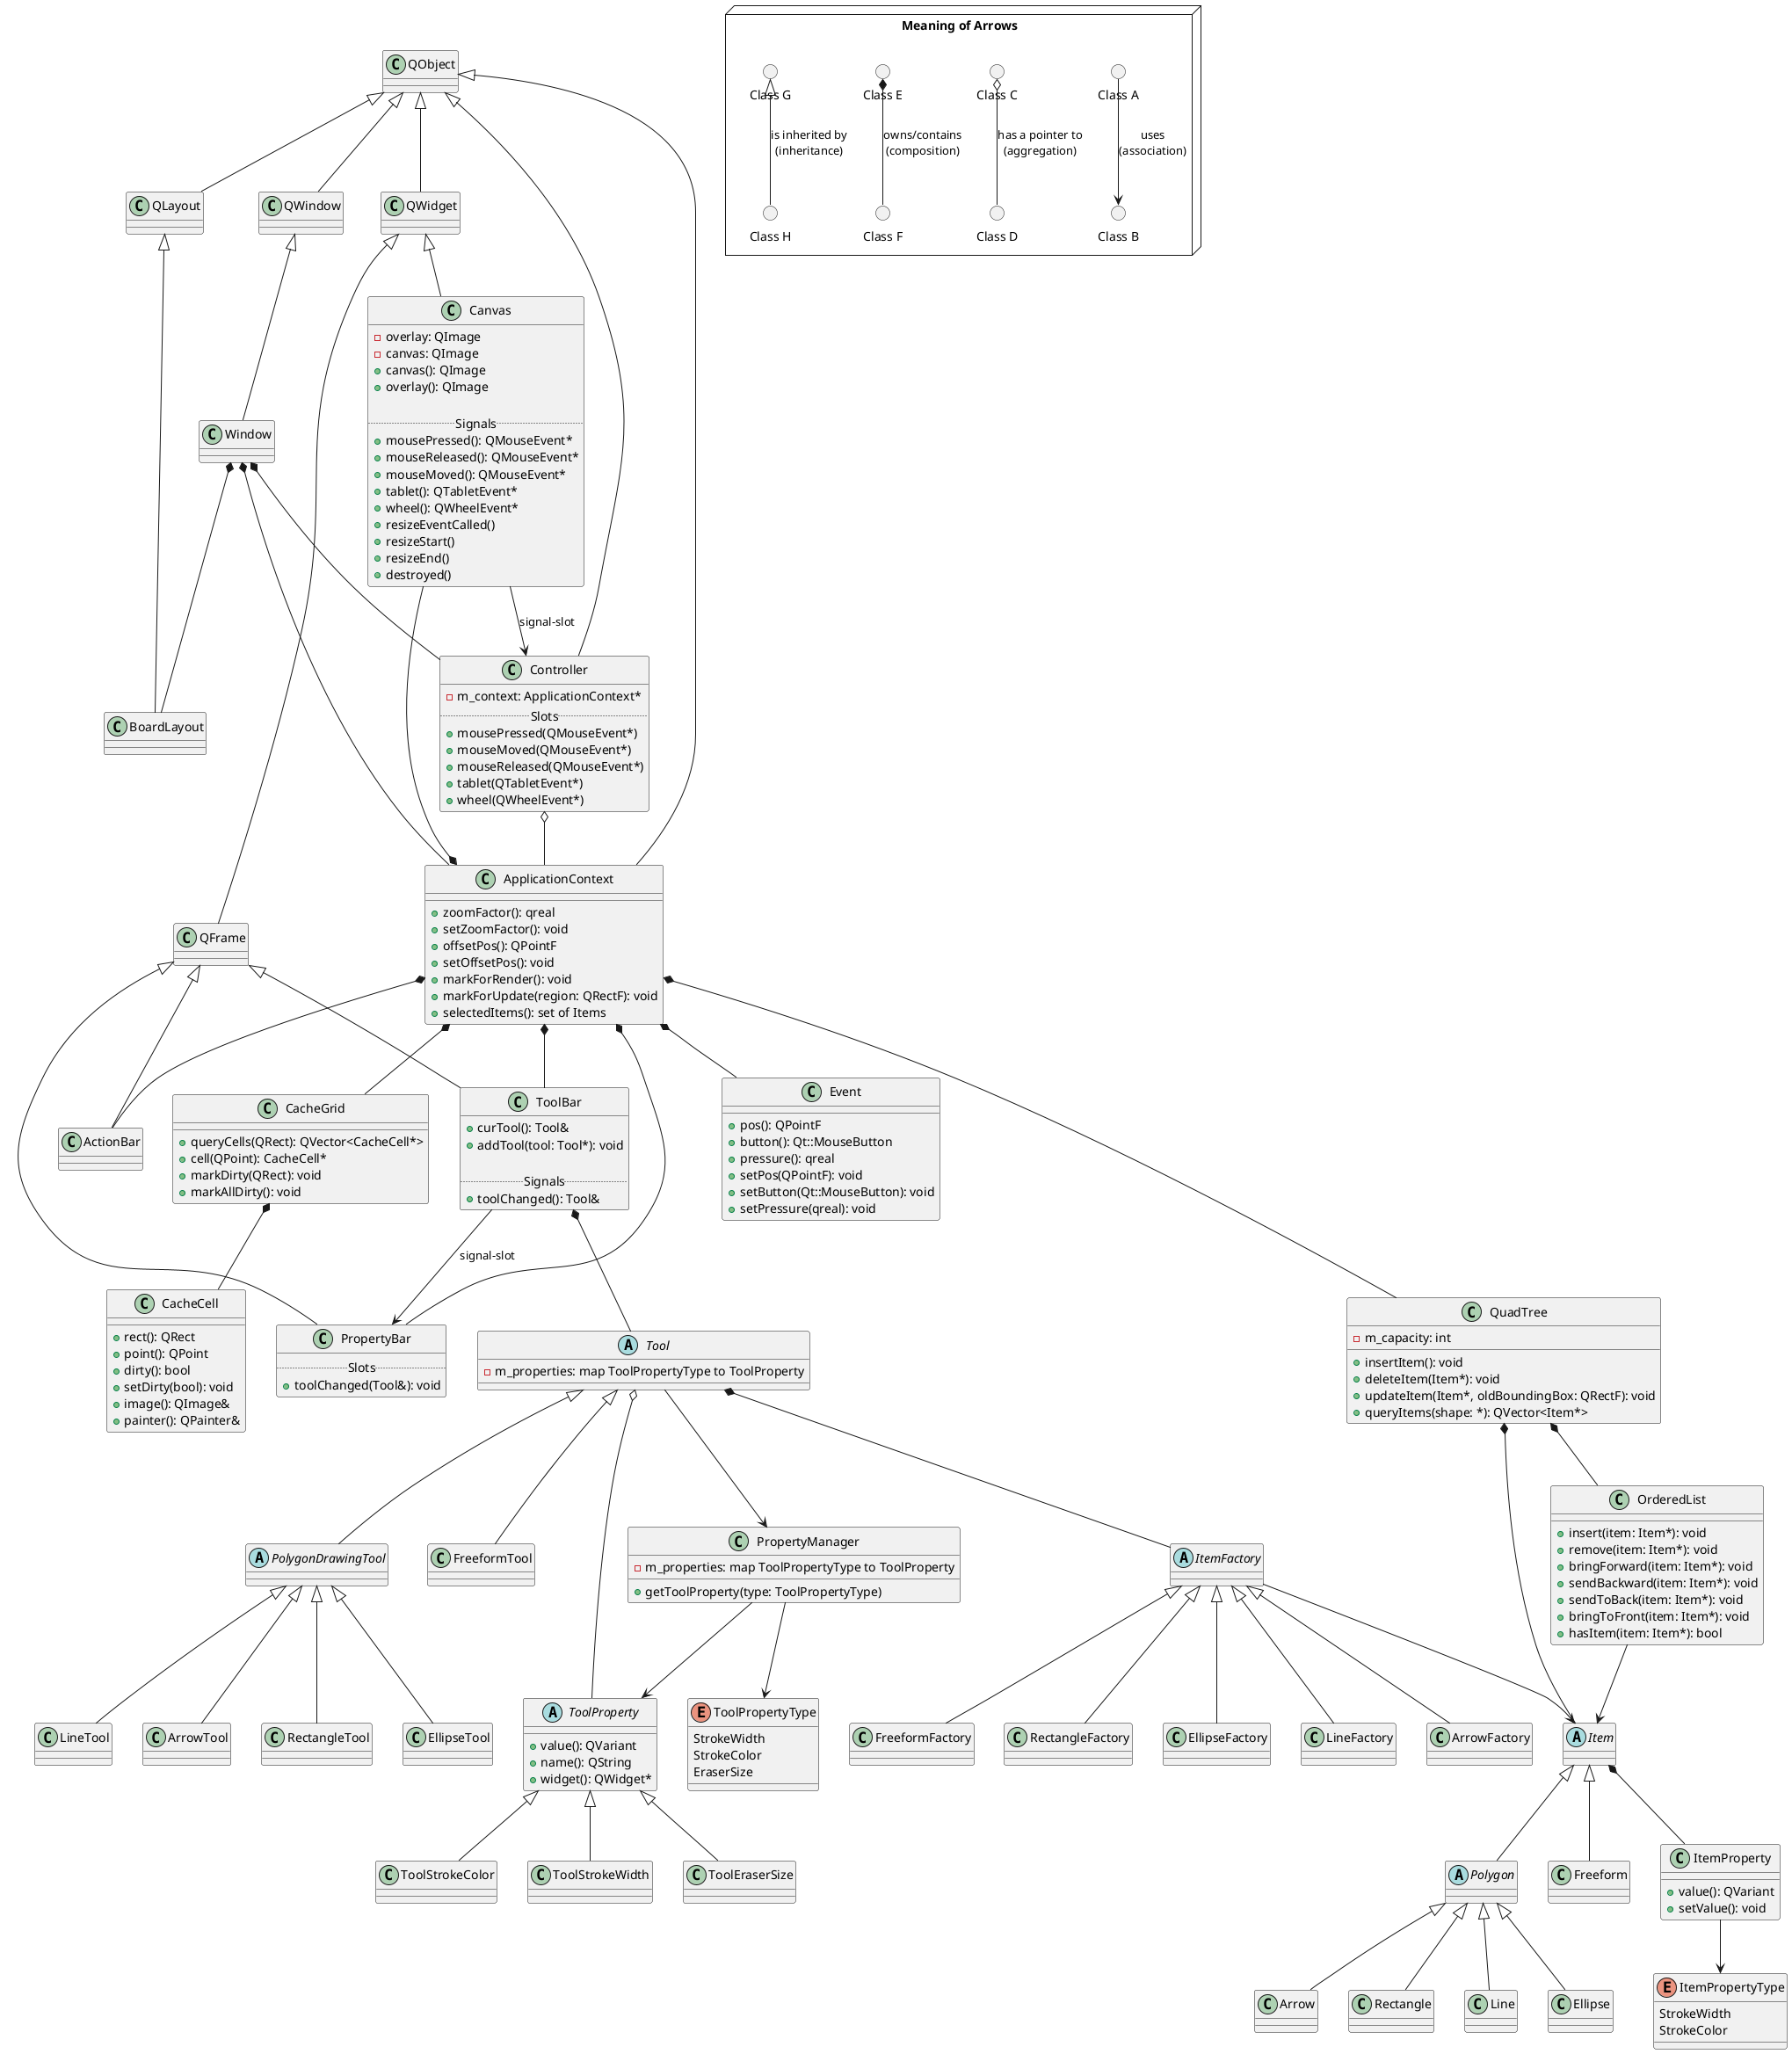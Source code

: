 @startuml plantuml

' o-- has-a relationship
' --> uses
' *-- contains (can not exist without it)

node "Meaning of Arrows" {
    () "Class A" as ClassA
    () "Class B" as ClassB
    () "Class C" as ClassC
    () "Class D" as ClassD
    () "Class E" as ClassE
    () "Class F" as ClassF
    () "Class G" as ClassG
    () "Class H" as ClassH

    ClassA --> ClassB : uses\n(association)
    ClassC o-- ClassD : has a pointer to\n(aggregation)
    ClassE *-- ClassF : owns/contains\n(composition)
    ClassG <|-- ClassH: is inherited by\n(inheritance)
}

class Canvas extends QWidget {
    -overlay: QImage
    -canvas: QImage
    +canvas(): QImage
    +overlay(): QImage

    .. Signals ..
    +mousePressed(): QMouseEvent*
    +mouseReleased(): QMouseEvent*
    +mouseMoved(): QMouseEvent*
    +tablet(): QTabletEvent*
    +wheel(): QWheelEvent*
    +resizeEventCalled()
    +resizeStart()
    +resizeEnd()
    +destroyed()
}

class Controller extends QObject {
    -m_context: ApplicationContext*
    .. Slots ..
    +mousePressed(QMouseEvent*)
    +mouseMoved(QMouseEvent*)
    +mouseReleased(QMouseEvent*)
    +tablet(QTabletEvent*)
    +wheel(QWheelEvent*)
}


Controller o-- ApplicationContext
Canvas --> Controller : signal-slot

class QWidget extends QObject
class QFrame extends QWidget
class ToolBar extends QFrame {
    +curTool(): Tool&
    +addTool(tool: Tool*): void

    .. Signals ..
    +toolChanged(): Tool&
}
ToolBar *-- Tool

class PropertyBar extends QFrame {
    .. Slots ..
    +toolChanged(Tool&): void
}
class ActionBar extends QFrame

ToolBar --> PropertyBar: signal-slot

class ApplicationContext extends QObject {
    +zoomFactor(): qreal
    +setZoomFactor(): void
    +offsetPos(): QPointF
    +setOffsetPos(): void
    +markForRender(): void
    +markForUpdate(region: QRectF): void
    +selectedItems(): set of Items
}

ApplicationContext *-- QuadTree
ApplicationContext *-- ToolBar
ApplicationContext *-- PropertyBar
ApplicationContext *-- Canvas
ApplicationContext *-- ActionBar
ApplicationContext *-- Event
ApplicationContext *-- CacheGrid

QuadTree *-- Item

class CacheCell {
    +rect(): QRect
    +point(): QPoint
    +dirty(): bool
    +setDirty(bool): void
    +image(): QImage&
    +painter(): QPainter&
}

class CacheGrid {
    +queryCells(QRect): QVector<CacheCell*>
    +cell(QPoint): CacheCell*
    +markDirty(QRect): void
    +markAllDirty(): void
}

CacheGrid *-- CacheCell

class OrderedList {
    +insert(item: Item*): void
    +remove(item: Item*): void
    +bringForward(item: Item*): void
    +sendBackward(item: Item*): void
    +sendToBack(item: Item*): void
    +bringToFront(item: Item*): void
    +hasItem(item: Item*): bool
}

class QuadTree {
    -m_capacity: int
    +insertItem(): void
    +deleteItem(Item*): void
    +updateItem(Item*, oldBoundingBox: QRectF): void
    +queryItems(shape: *): QVector<Item*>
}

QuadTree *-- OrderedList
OrderedList --> Item

class Event {
    +pos(): QPointF
    +button(): Qt::MouseButton
    +pressure(): qreal
    +setPos(QPointF): void
    +setButton(Qt::MouseButton): void
    +setPressure(qreal): void
}

abstract class Item
abstract class Polygon extends Item
class Freeform extends Item
class Arrow extends Polygon
class Rectangle extends Polygon
class Line extends Polygon
class Ellipse extends Polygon

abstract class ItemFactory
class RectangleFactory extends ItemFactory
class EllipseFactory extends ItemFactory
class LineFactory extends ItemFactory
class ArrowFactory extends ItemFactory
class FreeformFactory extends ItemFactory

ItemFactory --> Item

abstract class Tool {
    -m_properties: map ToolPropertyType to ToolProperty
}

abstract class PolygonDrawingTool extends Tool
class FreeformTool extends Tool
class EllipseTool extends PolygonDrawingTool
class LineTool extends PolygonDrawingTool
class RectangleTool extends PolygonDrawingTool
class ArrowTool extends PolygonDrawingTool

class ItemProperty {
    +value(): QVariant
    +setValue(): void
}

Item *-- ItemProperty

enum ItemPropertyType {
    StrokeWidth
    StrokeColor
}

ItemProperty --> ItemPropertyType

Tool *-- ItemFactory

class PropertyManager {
    -m_properties: map ToolPropertyType to ToolProperty
    +getToolProperty(type: ToolPropertyType)
}

abstract class ToolProperty {
    +value(): QVariant
    +name(): QString
    +widget(): QWidget*
}

class ToolStrokeColor extends ToolProperty
class ToolStrokeWidth extends ToolProperty
class ToolEraserSize extends ToolProperty

Tool o-- ToolProperty
Tool --> PropertyManager

enum ToolPropertyType {
    StrokeWidth
    StrokeColor
    EraserSize
}

PropertyManager --> ToolPropertyType
PropertyManager --> ToolProperty

class QWindow extends QObject
class QLayout extends QObject
class BoardLayout extends QLayout
class Window extends QWindow
Window *-- BoardLayout
Window *-- Controller
Window *-- ApplicationContext

@enduml

